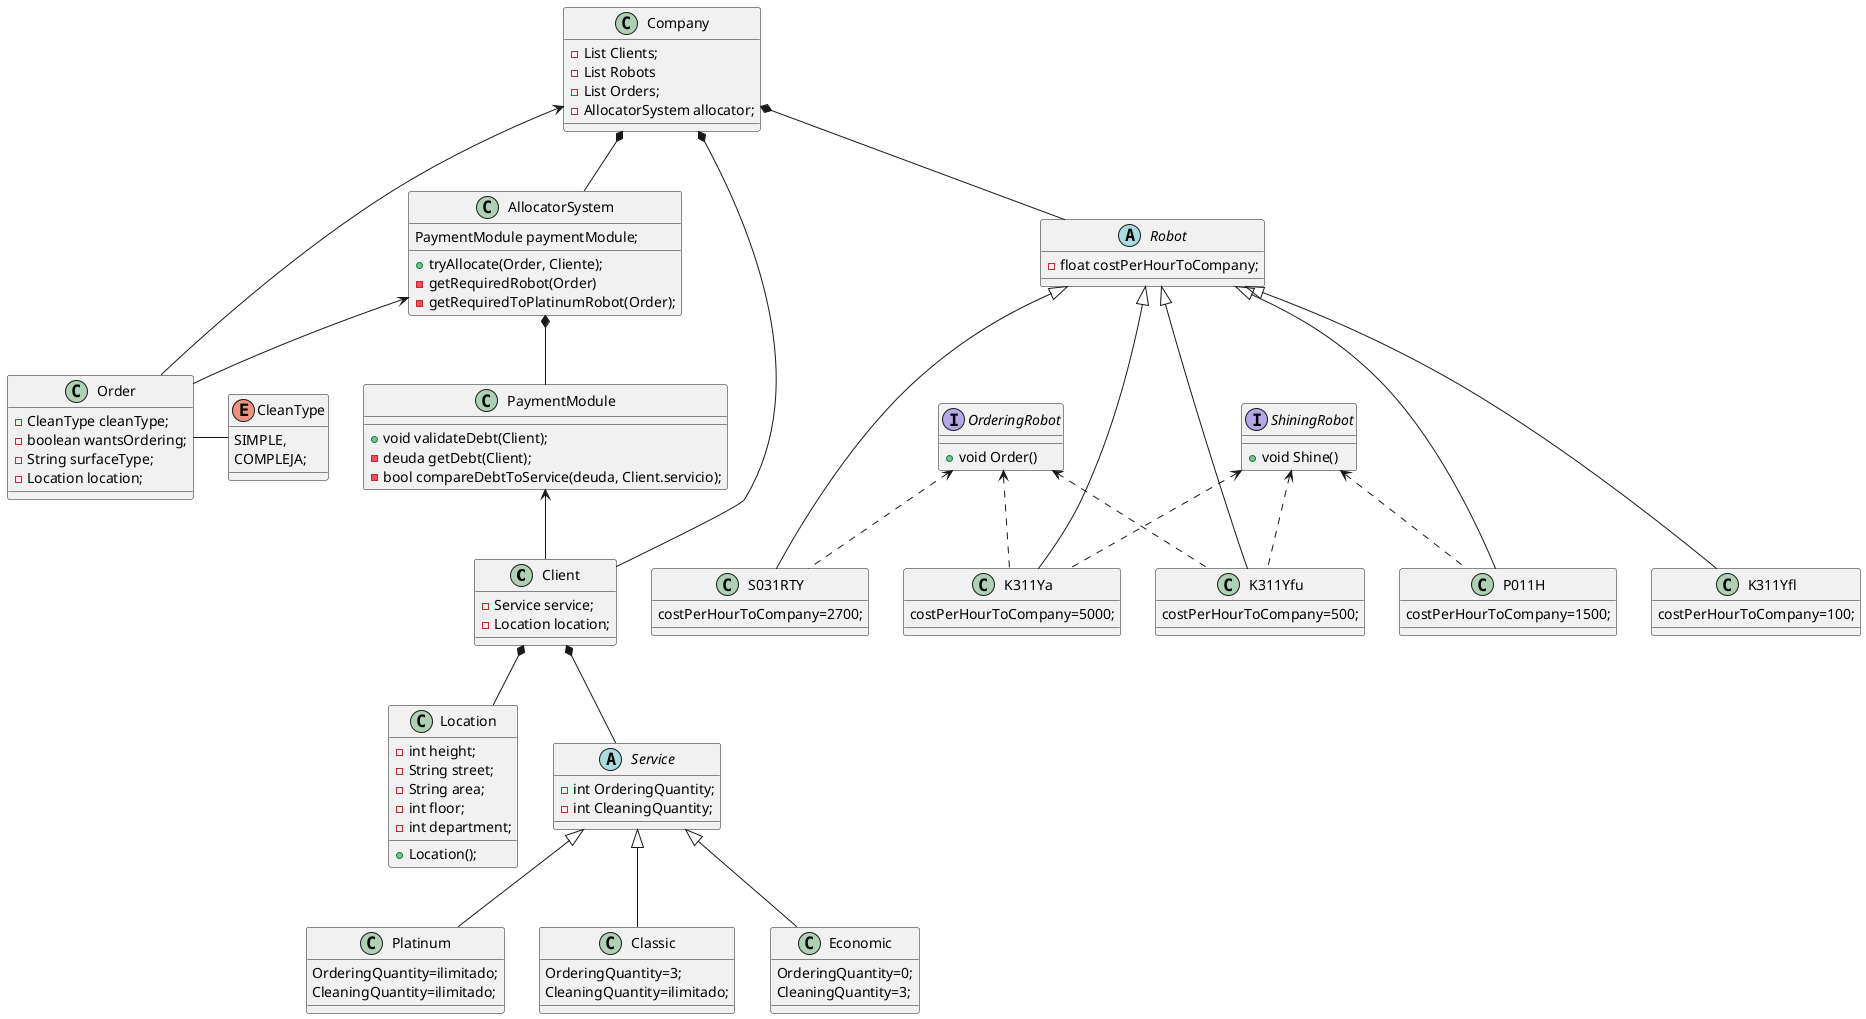 @startuml
'https://plantuml.com/class-diagram

class Client {
    - Service service;
    - Location location;
}

class Location{
    - int height;
    - String street;
    - String area;
    - int floor;
    - int department;
    + Location();
}
abstract Robot{
    - float costPerHourToCompany;
}
class S031RTY{
costPerHourToCompany=2700;
}
class K311Yfu{
costPerHourToCompany=500;
}
class P011H{
costPerHourToCompany=1500;
}
class K311Ya{
costPerHourToCompany=5000;
}
class K311Yfl{
costPerHourToCompany=100;
}

interface OrderingRobot{
    + void Order()
}
interface ShiningRobot{
    + void Shine()
}

abstract Service{
    - int OrderingQuantity;
    - int CleaningQuantity;
}
class Platinum{
OrderingQuantity=ilimitado;
CleaningQuantity=ilimitado;
}
class Classic{
OrderingQuantity=3;
CleaningQuantity=ilimitado;
}

class Economic{
OrderingQuantity=0;
CleaningQuantity=3;
}

class Company{
- List Clients;
- List Robots
- List Orders;
- AllocatorSystem allocator;
}
class Order{
    - CleanType cleanType;
    - boolean wantsOrdering;
    - String surfaceType;
    - Location location;
}
enum CleanType{
    SIMPLE,
    COMPLEJA;
}

class AllocatorSystem{
PaymentModule paymentModule;

+tryAllocate(Order, Cliente);
-getRequiredRobot(Order)
-getRequiredToPlatinumRobot(Order);

}

class PaymentModule{
  +void validateDebt(Client);
  -deuda getDebt(Client);
  -bool compareDebtToService(deuda, Client.servicio);

}

AllocatorSystem*--PaymentModule
PaymentModule<--Client
Service <|-- Platinum
Service <|-- Classic
Service <|-- Economic

Company *-- AllocatorSystem
Company*-- Robot
Company *-- Client
Company <-- Order

Robot <|--- K311Yfl
Robot <|--- K311Yfu
Robot <|--- P011H
Robot <|--- K311Ya
Robot <|--- S031RTY

ShiningRobot <.. K311Yfu
ShiningRobot <.. P011H
ShiningRobot <.. K311Ya
OrderingRobot <.. K311Yfu
OrderingRobot <.. K311Ya
OrderingRobot <.. S031RTY

Client *-- Service
Client *-- Location

Order- CleanType

AllocatorSystem <-- Order
@enduml
